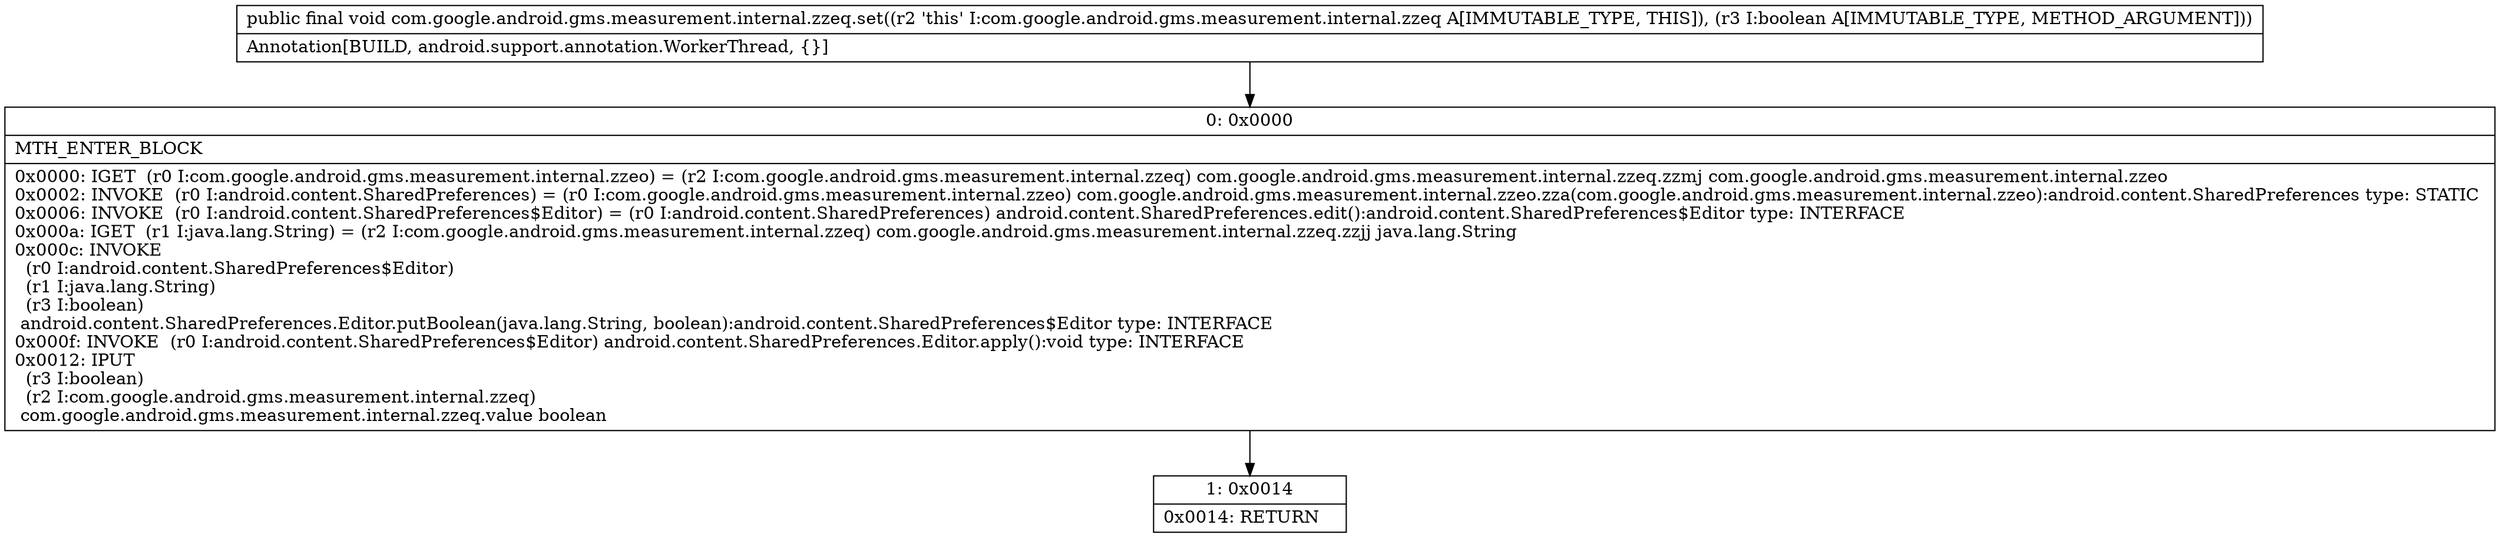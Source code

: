 digraph "CFG forcom.google.android.gms.measurement.internal.zzeq.set(Z)V" {
Node_0 [shape=record,label="{0\:\ 0x0000|MTH_ENTER_BLOCK\l|0x0000: IGET  (r0 I:com.google.android.gms.measurement.internal.zzeo) = (r2 I:com.google.android.gms.measurement.internal.zzeq) com.google.android.gms.measurement.internal.zzeq.zzmj com.google.android.gms.measurement.internal.zzeo \l0x0002: INVOKE  (r0 I:android.content.SharedPreferences) = (r0 I:com.google.android.gms.measurement.internal.zzeo) com.google.android.gms.measurement.internal.zzeo.zza(com.google.android.gms.measurement.internal.zzeo):android.content.SharedPreferences type: STATIC \l0x0006: INVOKE  (r0 I:android.content.SharedPreferences$Editor) = (r0 I:android.content.SharedPreferences) android.content.SharedPreferences.edit():android.content.SharedPreferences$Editor type: INTERFACE \l0x000a: IGET  (r1 I:java.lang.String) = (r2 I:com.google.android.gms.measurement.internal.zzeq) com.google.android.gms.measurement.internal.zzeq.zzjj java.lang.String \l0x000c: INVOKE  \l  (r0 I:android.content.SharedPreferences$Editor)\l  (r1 I:java.lang.String)\l  (r3 I:boolean)\l android.content.SharedPreferences.Editor.putBoolean(java.lang.String, boolean):android.content.SharedPreferences$Editor type: INTERFACE \l0x000f: INVOKE  (r0 I:android.content.SharedPreferences$Editor) android.content.SharedPreferences.Editor.apply():void type: INTERFACE \l0x0012: IPUT  \l  (r3 I:boolean)\l  (r2 I:com.google.android.gms.measurement.internal.zzeq)\l com.google.android.gms.measurement.internal.zzeq.value boolean \l}"];
Node_1 [shape=record,label="{1\:\ 0x0014|0x0014: RETURN   \l}"];
MethodNode[shape=record,label="{public final void com.google.android.gms.measurement.internal.zzeq.set((r2 'this' I:com.google.android.gms.measurement.internal.zzeq A[IMMUTABLE_TYPE, THIS]), (r3 I:boolean A[IMMUTABLE_TYPE, METHOD_ARGUMENT]))  | Annotation[BUILD, android.support.annotation.WorkerThread, \{\}]\l}"];
MethodNode -> Node_0;
Node_0 -> Node_1;
}

